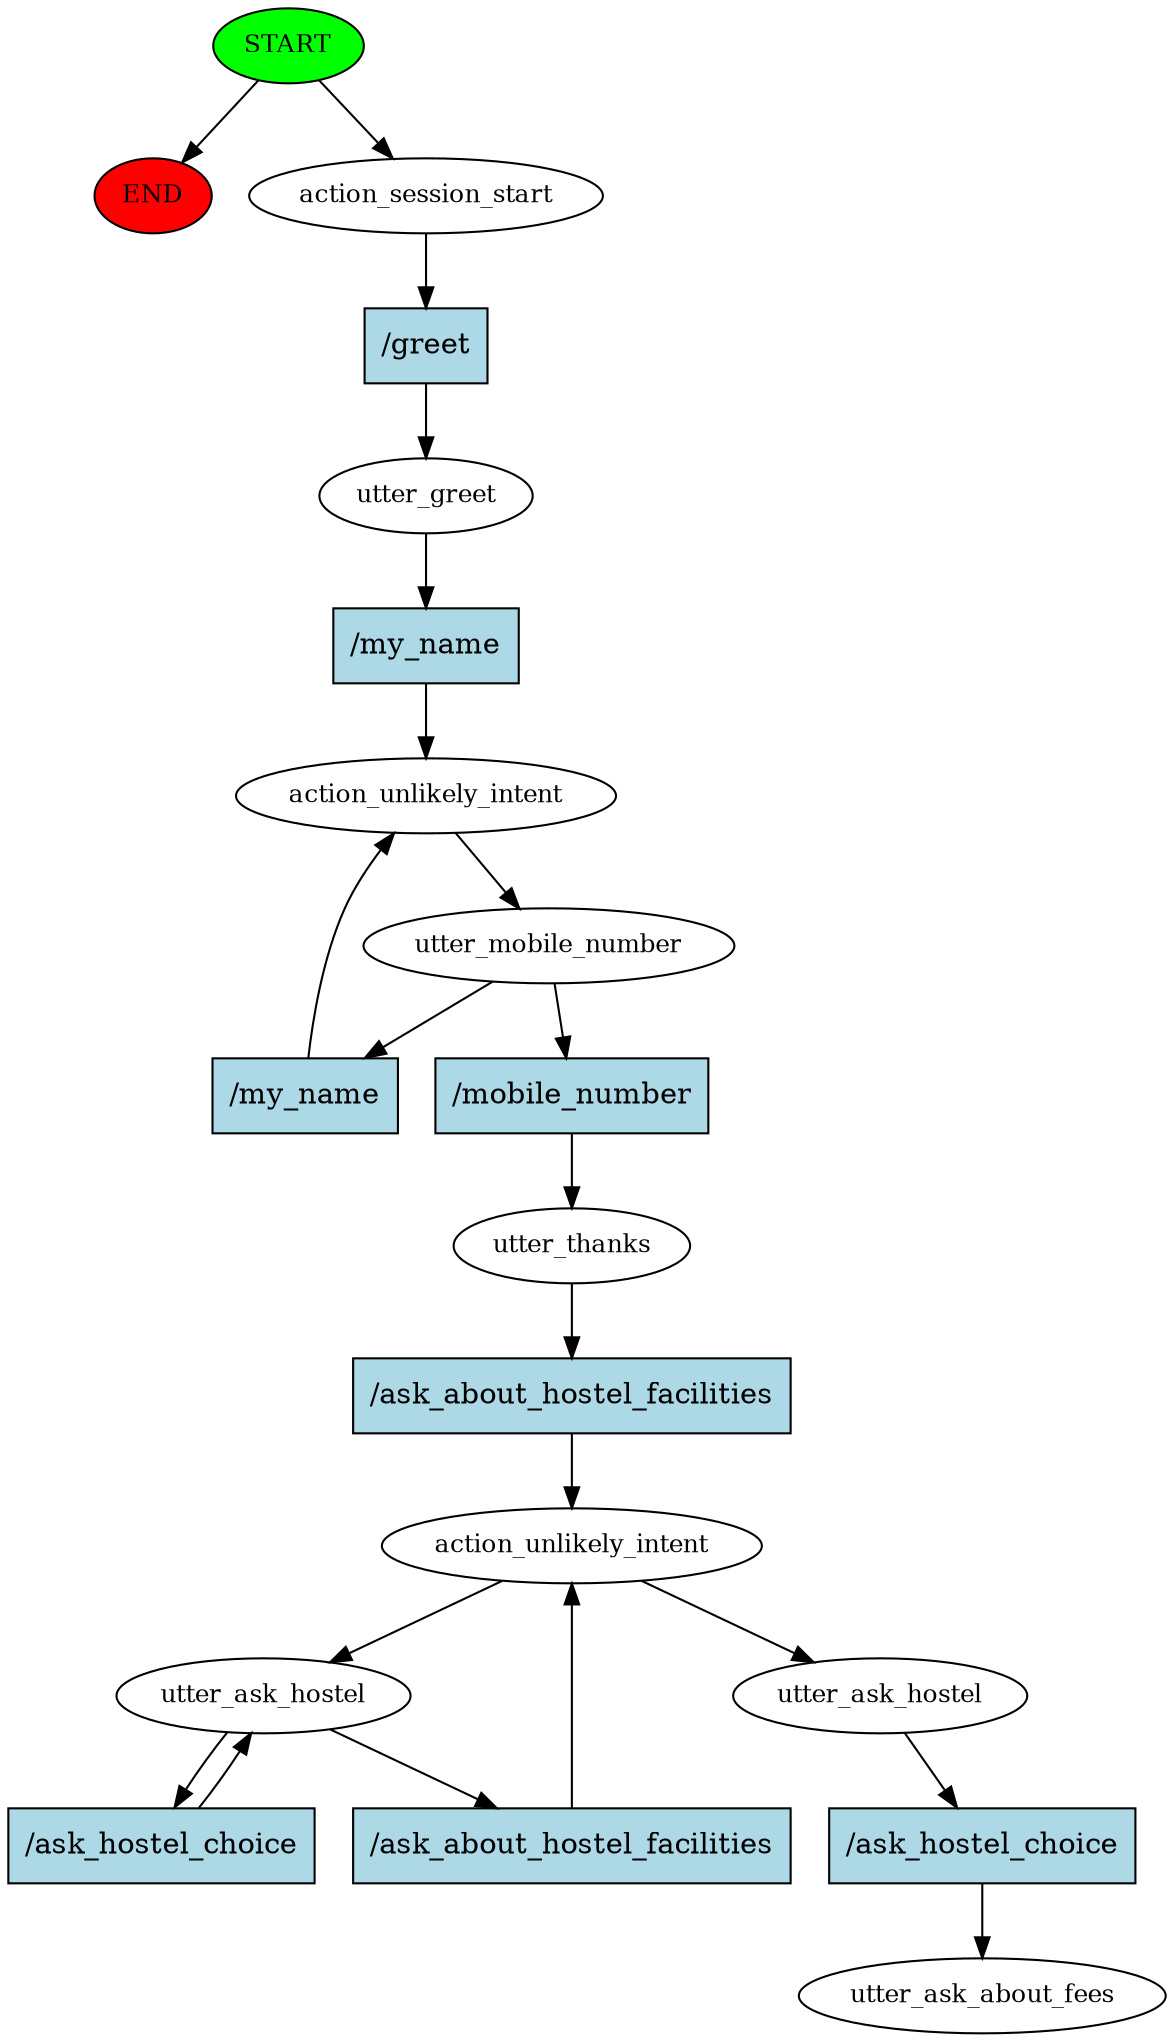 digraph  {
0 [class="start active", fillcolor=green, fontsize=12, label=START, style=filled];
"-1" [class=end, fillcolor=red, fontsize=12, label=END, style=filled];
1 [class=active, fontsize=12, label=action_session_start];
2 [class=active, fontsize=12, label=utter_greet];
3 [class=active, fontsize=12, label=action_unlikely_intent];
4 [class=active, fontsize=12, label=utter_mobile_number];
7 [class=active, fontsize=12, label=utter_thanks];
8 [class=active, fontsize=12, label=action_unlikely_intent];
9 [class=active, fontsize=12, label=utter_ask_hostel];
12 [class=active, fontsize=12, label=utter_ask_hostel];
13 [class="dashed active", fontsize=12, label=utter_ask_about_fees];
14 [class="intent active", fillcolor=lightblue, label="/greet", shape=rect, style=filled];
15 [class="intent active", fillcolor=lightblue, label="/my_name", shape=rect, style=filled];
16 [class="intent active", fillcolor=lightblue, label="/my_name", shape=rect, style=filled];
17 [class="intent active", fillcolor=lightblue, label="/mobile_number", shape=rect, style=filled];
18 [class="intent active", fillcolor=lightblue, label="/ask_about_hostel_facilities", shape=rect, style=filled];
19 [class="intent active", fillcolor=lightblue, label="/ask_about_hostel_facilities", shape=rect, style=filled];
20 [class="intent active", fillcolor=lightblue, label="/ask_hostel_choice", shape=rect, style=filled];
21 [class="intent active", fillcolor=lightblue, label="/ask_hostel_choice", shape=rect, style=filled];
0 -> "-1"  [class="", key=NONE, label=""];
0 -> 1  [class=active, key=NONE, label=""];
1 -> 14  [class=active, key=0];
2 -> 15  [class=active, key=0];
3 -> 4  [class=active, key=NONE, label=""];
4 -> 16  [class=active, key=0];
4 -> 17  [class=active, key=0];
7 -> 18  [class=active, key=0];
8 -> 9  [class=active, key=NONE, label=""];
8 -> 12  [class=active, key=NONE, label=""];
9 -> 19  [class=active, key=0];
9 -> 20  [class=active, key=0];
12 -> 21  [class=active, key=0];
14 -> 2  [class=active, key=0];
15 -> 3  [class=active, key=0];
16 -> 3  [class=active, key=0];
17 -> 7  [class=active, key=0];
18 -> 8  [class=active, key=0];
19 -> 8  [class=active, key=0];
20 -> 9  [class=active, key=0];
21 -> 13  [class=active, key=0];
}

